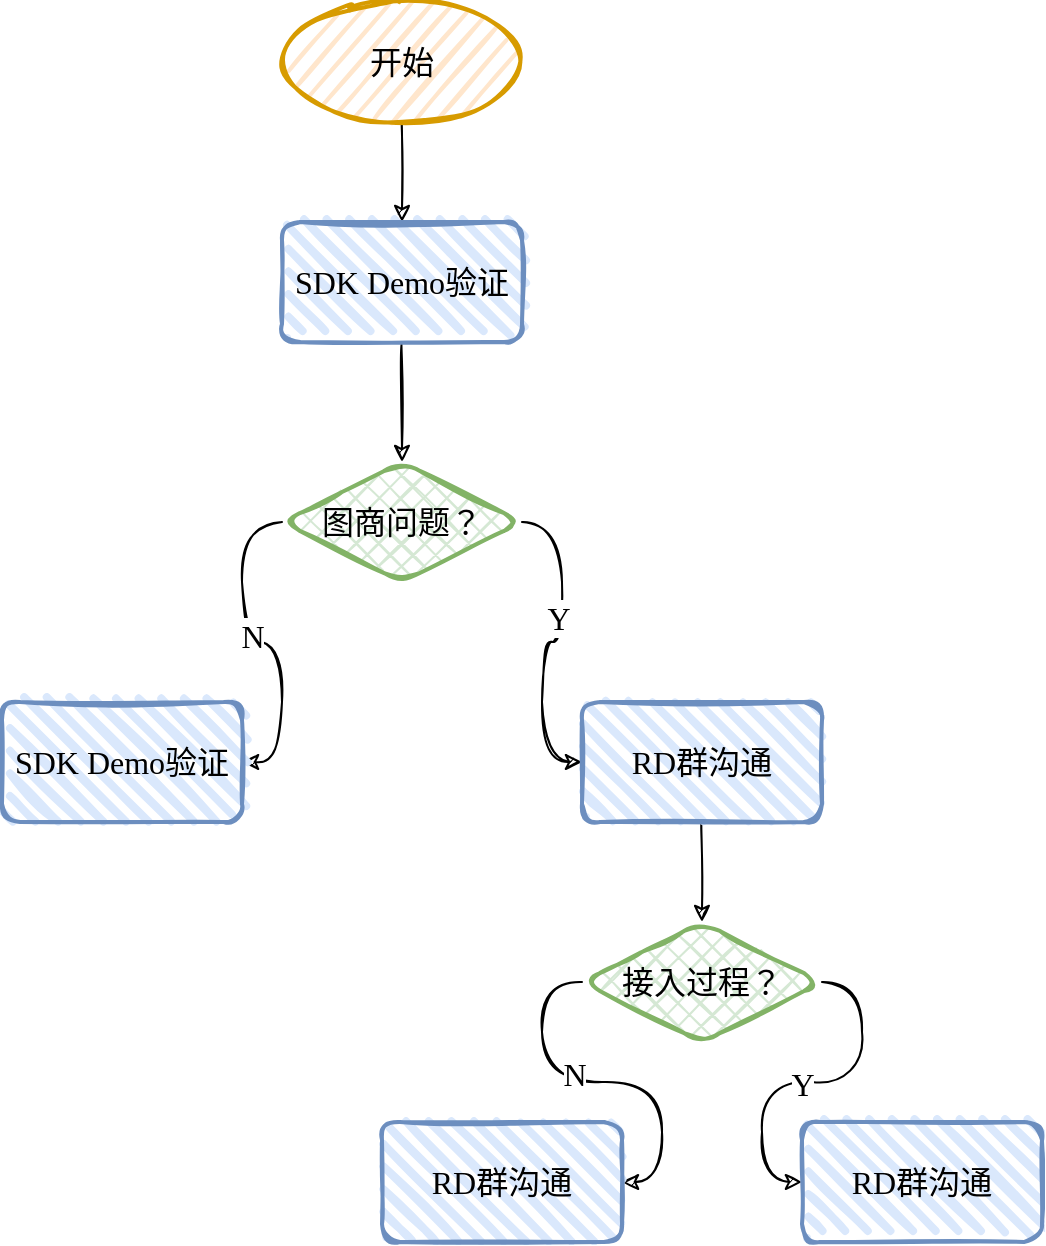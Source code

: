 <mxfile version="14.7.8" type="github">
  <diagram id="VP6CyuRAPTUwuIz0MmTR" name="第 1 页">
    <mxGraphModel dx="946" dy="646" grid="1" gridSize="10" guides="1" tooltips="1" connect="1" arrows="1" fold="1" page="1" pageScale="1" pageWidth="827" pageHeight="1169" math="0" shadow="0">
      <root>
        <mxCell id="0" />
        <mxCell id="1" parent="0" />
        <mxCell id="C-HojChxheN_6zDMK7is-8" style="edgeStyle=orthogonalEdgeStyle;orthogonalLoop=1;jettySize=auto;html=1;exitX=0.5;exitY=1;exitDx=0;exitDy=0;entryX=0.5;entryY=0;entryDx=0;entryDy=0;fontFamily=Comic Sans MS;fontSize=16;sketch=1;curved=1;" edge="1" parent="1" source="C-HojChxheN_6zDMK7is-1" target="C-HojChxheN_6zDMK7is-2">
          <mxGeometry relative="1" as="geometry" />
        </mxCell>
        <mxCell id="C-HojChxheN_6zDMK7is-1" value="开始" style="ellipse;whiteSpace=wrap;html=1;strokeWidth=2;fillWeight=2;hachureGap=8;fillColor=#ffe6cc;fillStyle=auto;sketch=1;strokeColor=#d79b00;fontFamily=Comic Sans MS;fontSize=16;" vertex="1" parent="1">
          <mxGeometry x="270" y="40" width="120" height="60" as="geometry" />
        </mxCell>
        <mxCell id="C-HojChxheN_6zDMK7is-10" style="edgeStyle=orthogonalEdgeStyle;curved=1;sketch=1;orthogonalLoop=1;jettySize=auto;html=1;exitX=0.5;exitY=1;exitDx=0;exitDy=0;entryX=0.5;entryY=0;entryDx=0;entryDy=0;fontFamily=Comic Sans MS;fontSize=16;" edge="1" parent="1" source="C-HojChxheN_6zDMK7is-2" target="C-HojChxheN_6zDMK7is-4">
          <mxGeometry relative="1" as="geometry" />
        </mxCell>
        <mxCell id="C-HojChxheN_6zDMK7is-2" value="SDK Demo验证" style="rounded=1;whiteSpace=wrap;html=1;strokeWidth=2;fillWeight=4;hachureGap=8;hachureAngle=45;fillColor=#dae8fc;sketch=1;fillStyle=auto;fontFamily=Comic Sans MS;fontSize=16;strokeColor=#6c8ebf;" vertex="1" parent="1">
          <mxGeometry x="270" y="150" width="120" height="60" as="geometry" />
        </mxCell>
        <mxCell id="C-HojChxheN_6zDMK7is-11" style="edgeStyle=orthogonalEdgeStyle;curved=1;sketch=1;orthogonalLoop=1;jettySize=auto;html=1;exitX=1;exitY=0.5;exitDx=0;exitDy=0;entryX=0;entryY=0.5;entryDx=0;entryDy=0;fontFamily=Comic Sans MS;fontSize=16;" edge="1" parent="1" source="C-HojChxheN_6zDMK7is-4" target="C-HojChxheN_6zDMK7is-7">
          <mxGeometry relative="1" as="geometry" />
        </mxCell>
        <mxCell id="C-HojChxheN_6zDMK7is-15" value="Y" style="edgeLabel;html=1;align=center;verticalAlign=middle;resizable=0;points=[];fontSize=16;fontFamily=Comic Sans MS;" vertex="1" connectable="0" parent="C-HojChxheN_6zDMK7is-11">
          <mxGeometry x="-0.2" y="-2" relative="1" as="geometry">
            <mxPoint as="offset" />
          </mxGeometry>
        </mxCell>
        <mxCell id="C-HojChxheN_6zDMK7is-14" style="edgeStyle=orthogonalEdgeStyle;curved=1;sketch=1;orthogonalLoop=1;jettySize=auto;html=1;exitX=0;exitY=0.5;exitDx=0;exitDy=0;entryX=1;entryY=0.5;entryDx=0;entryDy=0;fontFamily=Comic Sans MS;fontSize=16;" edge="1" parent="1" source="C-HojChxheN_6zDMK7is-4" target="C-HojChxheN_6zDMK7is-12">
          <mxGeometry relative="1" as="geometry" />
        </mxCell>
        <mxCell id="C-HojChxheN_6zDMK7is-16" value="N" style="edgeLabel;html=1;align=center;verticalAlign=middle;resizable=0;points=[];fontSize=16;fontFamily=Comic Sans MS;" vertex="1" connectable="0" parent="C-HojChxheN_6zDMK7is-14">
          <mxGeometry x="-0.056" y="3" relative="1" as="geometry">
            <mxPoint as="offset" />
          </mxGeometry>
        </mxCell>
        <mxCell id="C-HojChxheN_6zDMK7is-4" value="图商问题？" style="rhombus;whiteSpace=wrap;html=1;strokeWidth=2;fillWeight=-1;hachureGap=8;fillStyle=cross-hatch;fillColor=#d5e8d4;sketch=1;rounded=1;hachureAngle=45;fontFamily=Comic Sans MS;fontSize=16;strokeColor=#82b366;" vertex="1" parent="1">
          <mxGeometry x="270" y="270" width="120" height="60" as="geometry" />
        </mxCell>
        <mxCell id="C-HojChxheN_6zDMK7is-18" style="edgeStyle=orthogonalEdgeStyle;curved=1;sketch=1;orthogonalLoop=1;jettySize=auto;html=1;exitX=0.5;exitY=1;exitDx=0;exitDy=0;fontFamily=Comic Sans MS;fontSize=16;" edge="1" parent="1" source="C-HojChxheN_6zDMK7is-7" target="C-HojChxheN_6zDMK7is-17">
          <mxGeometry relative="1" as="geometry" />
        </mxCell>
        <mxCell id="C-HojChxheN_6zDMK7is-7" value="RD群沟通" style="rounded=1;whiteSpace=wrap;html=1;strokeWidth=2;fillWeight=4;hachureGap=8;hachureAngle=45;fillColor=#dae8fc;sketch=1;fillStyle=auto;fontFamily=Comic Sans MS;fontSize=16;strokeColor=#6c8ebf;" vertex="1" parent="1">
          <mxGeometry x="420" y="390" width="120" height="60" as="geometry" />
        </mxCell>
        <mxCell id="C-HojChxheN_6zDMK7is-12" value="SDK Demo验证" style="rounded=1;whiteSpace=wrap;html=1;strokeWidth=2;fillWeight=4;hachureGap=8;hachureAngle=45;fillColor=#dae8fc;sketch=1;fillStyle=auto;fontFamily=Comic Sans MS;fontSize=16;strokeColor=#6c8ebf;" vertex="1" parent="1">
          <mxGeometry x="130" y="390" width="120" height="60" as="geometry" />
        </mxCell>
        <mxCell id="C-HojChxheN_6zDMK7is-21" style="edgeStyle=orthogonalEdgeStyle;curved=1;sketch=1;orthogonalLoop=1;jettySize=auto;html=1;exitX=0;exitY=0.5;exitDx=0;exitDy=0;entryX=1;entryY=0.5;entryDx=0;entryDy=0;fontFamily=Comic Sans MS;fontSize=16;" edge="1" parent="1" source="C-HojChxheN_6zDMK7is-17" target="C-HojChxheN_6zDMK7is-19">
          <mxGeometry relative="1" as="geometry" />
        </mxCell>
        <mxCell id="C-HojChxheN_6zDMK7is-24" value="N" style="edgeLabel;html=1;align=center;verticalAlign=middle;resizable=0;points=[];fontSize=16;fontFamily=Comic Sans MS;" vertex="1" connectable="0" parent="C-HojChxheN_6zDMK7is-21">
          <mxGeometry x="-0.14" y="4" relative="1" as="geometry">
            <mxPoint as="offset" />
          </mxGeometry>
        </mxCell>
        <mxCell id="C-HojChxheN_6zDMK7is-22" style="edgeStyle=orthogonalEdgeStyle;curved=1;sketch=1;orthogonalLoop=1;jettySize=auto;html=1;exitX=1;exitY=0.5;exitDx=0;exitDy=0;entryX=0;entryY=0.5;entryDx=0;entryDy=0;fontFamily=Comic Sans MS;fontSize=16;" edge="1" parent="1" source="C-HojChxheN_6zDMK7is-17" target="C-HojChxheN_6zDMK7is-20">
          <mxGeometry relative="1" as="geometry" />
        </mxCell>
        <mxCell id="C-HojChxheN_6zDMK7is-23" value="Y" style="edgeLabel;html=1;align=center;verticalAlign=middle;resizable=0;points=[];fontSize=16;fontFamily=Comic Sans MS;" vertex="1" connectable="0" parent="C-HojChxheN_6zDMK7is-22">
          <mxGeometry x="0.053" y="1" relative="1" as="geometry">
            <mxPoint as="offset" />
          </mxGeometry>
        </mxCell>
        <mxCell id="C-HojChxheN_6zDMK7is-17" value="接入过程？" style="rhombus;whiteSpace=wrap;html=1;strokeWidth=2;fillWeight=-1;hachureGap=8;fillStyle=cross-hatch;fillColor=#d5e8d4;sketch=1;rounded=1;hachureAngle=45;fontFamily=Comic Sans MS;fontSize=16;strokeColor=#82b366;" vertex="1" parent="1">
          <mxGeometry x="420" y="500" width="120" height="60" as="geometry" />
        </mxCell>
        <mxCell id="C-HojChxheN_6zDMK7is-19" value="RD群沟通" style="rounded=1;whiteSpace=wrap;html=1;strokeWidth=2;fillWeight=4;hachureGap=8;hachureAngle=45;fillColor=#dae8fc;sketch=1;fillStyle=auto;fontFamily=Comic Sans MS;fontSize=16;strokeColor=#6c8ebf;" vertex="1" parent="1">
          <mxGeometry x="320" y="600" width="120" height="60" as="geometry" />
        </mxCell>
        <mxCell id="C-HojChxheN_6zDMK7is-20" value="RD群沟通" style="rounded=1;whiteSpace=wrap;html=1;strokeWidth=2;fillWeight=4;hachureGap=8;hachureAngle=45;fillColor=#dae8fc;sketch=1;fillStyle=auto;fontFamily=Comic Sans MS;fontSize=16;strokeColor=#6c8ebf;" vertex="1" parent="1">
          <mxGeometry x="530" y="600" width="120" height="60" as="geometry" />
        </mxCell>
      </root>
    </mxGraphModel>
  </diagram>
</mxfile>
